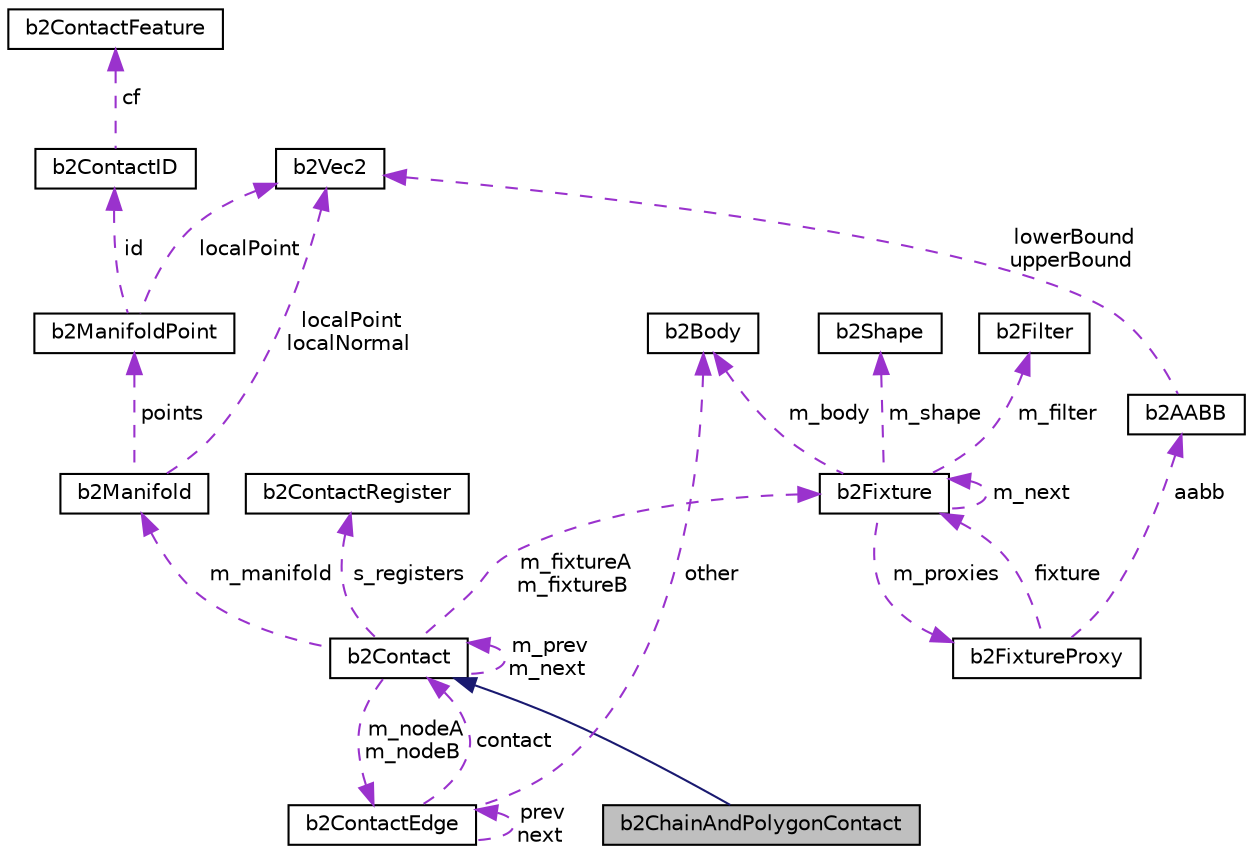 digraph "b2ChainAndPolygonContact"
{
  edge [fontname="Helvetica",fontsize="10",labelfontname="Helvetica",labelfontsize="10"];
  node [fontname="Helvetica",fontsize="10",shape=record];
  Node2 [label="b2ChainAndPolygonContact",height=0.2,width=0.4,color="black", fillcolor="grey75", style="filled", fontcolor="black"];
  Node3 -> Node2 [dir="back",color="midnightblue",fontsize="10",style="solid",fontname="Helvetica"];
  Node3 [label="b2Contact",height=0.2,width=0.4,color="black", fillcolor="white", style="filled",URL="$classb2Contact.html"];
  Node4 -> Node3 [dir="back",color="darkorchid3",fontsize="10",style="dashed",label=" s_registers" ,fontname="Helvetica"];
  Node4 [label="b2ContactRegister",height=0.2,width=0.4,color="black", fillcolor="white", style="filled",URL="$structb2ContactRegister.html"];
  Node3 -> Node3 [dir="back",color="darkorchid3",fontsize="10",style="dashed",label=" m_prev\nm_next" ,fontname="Helvetica"];
  Node5 -> Node3 [dir="back",color="darkorchid3",fontsize="10",style="dashed",label=" m_manifold" ,fontname="Helvetica"];
  Node5 [label="b2Manifold",height=0.2,width=0.4,color="black", fillcolor="white", style="filled",URL="$structb2Manifold.html"];
  Node6 -> Node5 [dir="back",color="darkorchid3",fontsize="10",style="dashed",label=" localPoint\nlocalNormal" ,fontname="Helvetica"];
  Node6 [label="b2Vec2",height=0.2,width=0.4,color="black", fillcolor="white", style="filled",URL="$structb2Vec2.html",tooltip="A 2D column vector. "];
  Node7 -> Node5 [dir="back",color="darkorchid3",fontsize="10",style="dashed",label=" points" ,fontname="Helvetica"];
  Node7 [label="b2ManifoldPoint",height=0.2,width=0.4,color="black", fillcolor="white", style="filled",URL="$structb2ManifoldPoint.html"];
  Node6 -> Node7 [dir="back",color="darkorchid3",fontsize="10",style="dashed",label=" localPoint" ,fontname="Helvetica"];
  Node8 -> Node7 [dir="back",color="darkorchid3",fontsize="10",style="dashed",label=" id" ,fontname="Helvetica"];
  Node8 [label="b2ContactID",height=0.2,width=0.4,color="black", fillcolor="white", style="filled",URL="$unionb2ContactID.html",tooltip="Contact ids to facilitate warm starting. "];
  Node9 -> Node8 [dir="back",color="darkorchid3",fontsize="10",style="dashed",label=" cf" ,fontname="Helvetica"];
  Node9 [label="b2ContactFeature",height=0.2,width=0.4,color="black", fillcolor="white", style="filled",URL="$structb2ContactFeature.html"];
  Node10 -> Node3 [dir="back",color="darkorchid3",fontsize="10",style="dashed",label=" m_fixtureA\nm_fixtureB" ,fontname="Helvetica"];
  Node10 [label="b2Fixture",height=0.2,width=0.4,color="black", fillcolor="white", style="filled",URL="$classb2Fixture.html"];
  Node11 -> Node10 [dir="back",color="darkorchid3",fontsize="10",style="dashed",label=" m_body" ,fontname="Helvetica"];
  Node11 [label="b2Body",height=0.2,width=0.4,color="black", fillcolor="white", style="filled",URL="$classb2Body.html",tooltip="A rigid body. These are created via b2World::CreateBody. "];
  Node12 -> Node10 [dir="back",color="darkorchid3",fontsize="10",style="dashed",label=" m_proxies" ,fontname="Helvetica"];
  Node12 [label="b2FixtureProxy",height=0.2,width=0.4,color="black", fillcolor="white", style="filled",URL="$structb2FixtureProxy.html",tooltip="This proxy is used internally to connect fixtures to the broad-phase. "];
  Node13 -> Node12 [dir="back",color="darkorchid3",fontsize="10",style="dashed",label=" aabb" ,fontname="Helvetica"];
  Node13 [label="b2AABB",height=0.2,width=0.4,color="black", fillcolor="white", style="filled",URL="$structb2AABB.html",tooltip="An axis aligned bounding box. "];
  Node6 -> Node13 [dir="back",color="darkorchid3",fontsize="10",style="dashed",label=" lowerBound\nupperBound" ,fontname="Helvetica"];
  Node10 -> Node12 [dir="back",color="darkorchid3",fontsize="10",style="dashed",label=" fixture" ,fontname="Helvetica"];
  Node14 -> Node10 [dir="back",color="darkorchid3",fontsize="10",style="dashed",label=" m_shape" ,fontname="Helvetica"];
  Node14 [label="b2Shape",height=0.2,width=0.4,color="black", fillcolor="white", style="filled",URL="$classb2Shape.html"];
  Node15 -> Node10 [dir="back",color="darkorchid3",fontsize="10",style="dashed",label=" m_filter" ,fontname="Helvetica"];
  Node15 [label="b2Filter",height=0.2,width=0.4,color="black", fillcolor="white", style="filled",URL="$structb2Filter.html",tooltip="This holds contact filtering data. "];
  Node10 -> Node10 [dir="back",color="darkorchid3",fontsize="10",style="dashed",label=" m_next" ,fontname="Helvetica"];
  Node16 -> Node3 [dir="back",color="darkorchid3",fontsize="10",style="dashed",label=" m_nodeA\nm_nodeB" ,fontname="Helvetica"];
  Node16 [label="b2ContactEdge",height=0.2,width=0.4,color="black", fillcolor="white", style="filled",URL="$structb2ContactEdge.html"];
  Node11 -> Node16 [dir="back",color="darkorchid3",fontsize="10",style="dashed",label=" other" ,fontname="Helvetica"];
  Node3 -> Node16 [dir="back",color="darkorchid3",fontsize="10",style="dashed",label=" contact" ,fontname="Helvetica"];
  Node16 -> Node16 [dir="back",color="darkorchid3",fontsize="10",style="dashed",label=" prev\nnext" ,fontname="Helvetica"];
}
